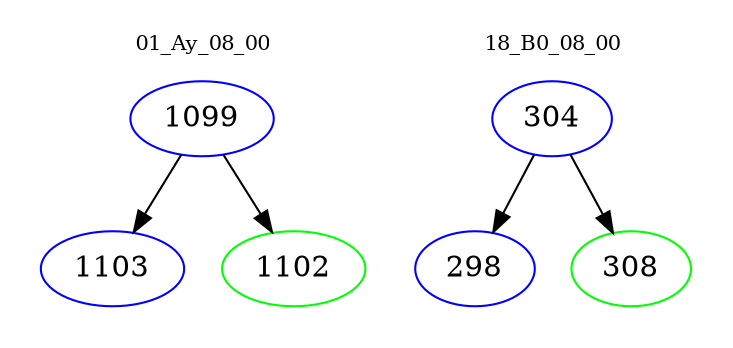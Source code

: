digraph{
subgraph cluster_0 {
color = white
label = "01_Ay_08_00";
fontsize=10;
T0_1099 [label="1099", color="blue"]
T0_1099 -> T0_1103 [color="black"]
T0_1103 [label="1103", color="blue"]
T0_1099 -> T0_1102 [color="black"]
T0_1102 [label="1102", color="green"]
}
subgraph cluster_1 {
color = white
label = "18_B0_08_00";
fontsize=10;
T1_304 [label="304", color="blue"]
T1_304 -> T1_298 [color="black"]
T1_298 [label="298", color="blue"]
T1_304 -> T1_308 [color="black"]
T1_308 [label="308", color="green"]
}
}
